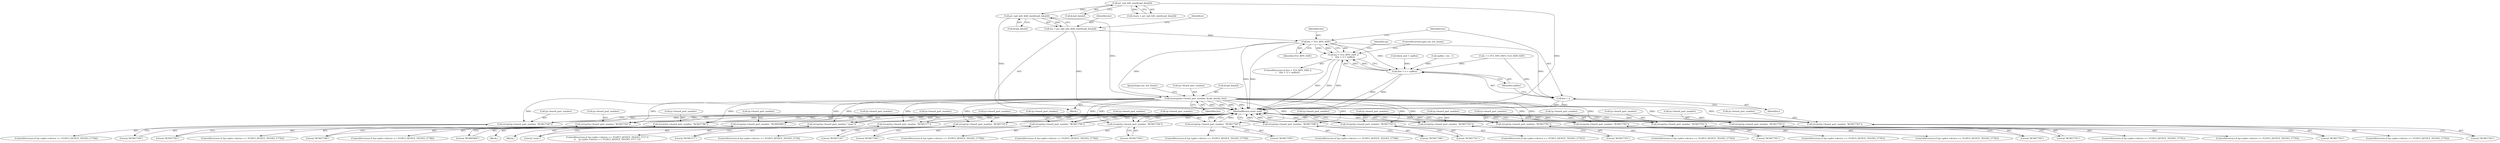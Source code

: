 digraph "0_linux_715230a44310a8cf66fbfb5a46f9a62a9b2de424@array" {
"1000263" [label="(Call,pci_vpd_info_field_size(&vpd_data[i]))"];
"1000139" [label="(Call,pci_vpd_lrdt_size(&vpd_data[i]))"];
"1000261" [label="(Call,len = pci_vpd_info_field_size(&vpd_data[i]))"];
"1000273" [label="(Call,len > TG3_BPN_SIZE)"];
"1000272" [label="(Call,len > TG3_BPN_SIZE ||\n\t    (len + i) > vpdlen)"];
"1000276" [label="(Call,(len + i) > vpdlen)"];
"1000277" [label="(Call,len + i)"];
"1000282" [label="(Call,memcpy(tp->board_part_number, &vpd_data[i], len))"];
"1000324" [label="(Call,strcpy(tp->board_part_number, \"BCM5717\"))"];
"1000338" [label="(Call,strcpy(tp->board_part_number, \"BCM5718\"))"];
"1000360" [label="(Call,strcpy(tp->board_part_number, \"BCM57780\"))"];
"1000374" [label="(Call,strcpy(tp->board_part_number, \"BCM57760\"))"];
"1000388" [label="(Call,strcpy(tp->board_part_number, \"BCM57790\"))"];
"1000402" [label="(Call,strcpy(tp->board_part_number, \"BCM57788\"))"];
"1000424" [label="(Call,strcpy(tp->board_part_number, \"BCM57761\"))"];
"1000438" [label="(Call,strcpy(tp->board_part_number, \"BCM57765\"))"];
"1000452" [label="(Call,strcpy(tp->board_part_number, \"BCM57781\"))"];
"1000466" [label="(Call,strcpy(tp->board_part_number, \"BCM57785\"))"];
"1000480" [label="(Call,strcpy(tp->board_part_number, \"BCM57791\"))"];
"1000494" [label="(Call,strcpy(tp->board_part_number, \"BCM57795\"))"];
"1000516" [label="(Call,strcpy(tp->board_part_number, \"BCM57762\"))"];
"1000530" [label="(Call,strcpy(tp->board_part_number, \"BCM57766\"))"];
"1000544" [label="(Call,strcpy(tp->board_part_number, \"BCM57782\"))"];
"1000558" [label="(Call,strcpy(tp->board_part_number, \"BCM57786\"))"];
"1000572" [label="(Call,strcpy(tp->board_part_number, \"BCM95906\"))"];
"1000580" [label="(Call,strcpy(tp->board_part_number, \"none\"))"];
"1000272" [label="(Call,len > TG3_BPN_SIZE ||\n\t    (len + i) > vpdlen)"];
"1000484" [label="(Literal,\"BCM57791\")"];
"1000481" [label="(Call,tp->board_part_number)"];
"1000576" [label="(Literal,\"BCM95906\")"];
"1000559" [label="(Call,tp->board_part_number)"];
"1000571" [label="(Block,)"];
"1000438" [label="(Call,strcpy(tp->board_part_number, \"BCM57765\"))"];
"1000263" [label="(Call,pci_vpd_info_field_size(&vpd_data[i]))"];
"1000262" [label="(Identifier,len)"];
"1000380" [label="(ControlStructure,if (tp->pdev->device == TG3PCI_DEVICE_TIGON3_57790))"];
"1000545" [label="(Call,tp->board_part_number)"];
"1000290" [label="(Identifier,len)"];
"1000424" [label="(Call,strcpy(tp->board_part_number, \"BCM57761\"))"];
"1000522" [label="(ControlStructure,if (tp->pdev->device == TG3PCI_DEVICE_TIGON3_57766))"];
"1000374" [label="(Call,strcpy(tp->board_part_number, \"BCM57760\"))"];
"1000277" [label="(Call,len + i)"];
"1000428" [label="(Literal,\"BCM57761\")"];
"1000495" [label="(Call,tp->board_part_number)"];
"1000442" [label="(Literal,\"BCM57765\")"];
"1000364" [label="(Literal,\"BCM57780\")"];
"1000558" [label="(Call,strcpy(tp->board_part_number, \"BCM57786\"))"];
"1000456" [label="(Literal,\"BCM57781\")"];
"1000308" [label="(ControlStructure,if (tp->pdev->device == TG3PCI_DEVICE_TIGON3_5717 ||\n\t\t    tp->pdev->device == TG3PCI_DEVICE_TIGON3_5717_C))"];
"1000284" [label="(Identifier,tp)"];
"1000268" [label="(Call,i += PCI_VPD_INFO_FLD_HDR_SIZE)"];
"1000291" [label="(JumpTarget,out_not_found:)"];
"1000330" [label="(ControlStructure,if (tp->pdev->device == TG3PCI_DEVICE_TIGON3_5718))"];
"1000140" [label="(Call,&vpd_data[i])"];
"1000261" [label="(Call,len = pci_vpd_info_field_size(&vpd_data[i]))"];
"1000155" [label="(Call,block_end > vpdlen)"];
"1000394" [label="(ControlStructure,if (tp->pdev->device == TG3PCI_DEVICE_TIGON3_57788))"];
"1000578" [label="(Block,)"];
"1000406" [label="(Literal,\"BCM57788\")"];
"1000403" [label="(Call,tp->board_part_number)"];
"1000279" [label="(Identifier,i)"];
"1000282" [label="(Call,memcpy(tp->board_part_number, &vpd_data[i], len))"];
"1000531" [label="(Call,tp->board_part_number)"];
"1000361" [label="(Call,tp->board_part_number)"];
"1000264" [label="(Call,&vpd_data[i])"];
"1000585" [label="(MethodReturn,static void)"];
"1000452" [label="(Call,strcpy(tp->board_part_number, \"BCM57781\"))"];
"1000548" [label="(Literal,\"BCM57782\")"];
"1000425" [label="(Call,tp->board_part_number)"];
"1000352" [label="(ControlStructure,if (tp->pdev->device == TG3PCI_DEVICE_TIGON3_57780))"];
"1000584" [label="(Literal,\"none\")"];
"1000402" [label="(Call,strcpy(tp->board_part_number, \"BCM57788\"))"];
"1000366" [label="(ControlStructure,if (tp->pdev->device == TG3PCI_DEVICE_TIGON3_57760))"];
"1000389" [label="(Call,tp->board_part_number)"];
"1000278" [label="(Identifier,len)"];
"1000416" [label="(ControlStructure,if (tp->pdev->device == TG3PCI_DEVICE_TIGON3_57761))"];
"1000581" [label="(Call,tp->board_part_number)"];
"1000137" [label="(Call,rosize = pci_vpd_lrdt_size(&vpd_data[i]))"];
"1000572" [label="(Call,strcpy(tp->board_part_number, \"BCM95906\"))"];
"1000467" [label="(Call,tp->board_part_number)"];
"1000324" [label="(Call,strcpy(tp->board_part_number, \"BCM5717\"))"];
"1000544" [label="(Call,strcpy(tp->board_part_number, \"BCM57782\"))"];
"1000562" [label="(Literal,\"BCM57786\")"];
"1000444" [label="(ControlStructure,if (tp->pdev->device == TG3PCI_DEVICE_TIGON3_57781))"];
"1000276" [label="(Call,(len + i) > vpdlen)"];
"1000325" [label="(Call,tp->board_part_number)"];
"1000271" [label="(ControlStructure,if (len > TG3_BPN_SIZE ||\n\t    (len + i) > vpdlen))"];
"1000342" [label="(Literal,\"BCM5718\")"];
"1000375" [label="(Call,tp->board_part_number)"];
"1000243" [label="(Call,vpdlen - len - 1)"];
"1000494" [label="(Call,strcpy(tp->board_part_number, \"BCM57795\"))"];
"1000273" [label="(Call,len > TG3_BPN_SIZE)"];
"1000338" [label="(Call,strcpy(tp->board_part_number, \"BCM5718\"))"];
"1000275" [label="(Identifier,TG3_BPN_SIZE)"];
"1000472" [label="(ControlStructure,if (tp->pdev->device == TG3PCI_DEVICE_TIGON3_57791))"];
"1000573" [label="(Call,tp->board_part_number)"];
"1000439" [label="(Call,tp->board_part_number)"];
"1000516" [label="(Call,strcpy(tp->board_part_number, \"BCM57762\"))"];
"1000360" [label="(Call,strcpy(tp->board_part_number, \"BCM57780\"))"];
"1000280" [label="(Identifier,vpdlen)"];
"1000480" [label="(Call,strcpy(tp->board_part_number, \"BCM57791\"))"];
"1000453" [label="(Call,tp->board_part_number)"];
"1000508" [label="(ControlStructure,if (tp->pdev->device == TG3PCI_DEVICE_TIGON3_57762))"];
"1000458" [label="(ControlStructure,if (tp->pdev->device == TG3PCI_DEVICE_TIGON3_57785))"];
"1000534" [label="(Literal,\"BCM57766\")"];
"1000430" [label="(ControlStructure,if (tp->pdev->device == TG3PCI_DEVICE_TIGON3_57765))"];
"1000536" [label="(ControlStructure,if (tp->pdev->device == TG3PCI_DEVICE_TIGON3_57782))"];
"1000466" [label="(Call,strcpy(tp->board_part_number, \"BCM57785\"))"];
"1000139" [label="(Call,pci_vpd_lrdt_size(&vpd_data[i]))"];
"1000486" [label="(ControlStructure,if (tp->pdev->device == TG3PCI_DEVICE_TIGON3_57795))"];
"1000530" [label="(Call,strcpy(tp->board_part_number, \"BCM57766\"))"];
"1000283" [label="(Call,tp->board_part_number)"];
"1000517" [label="(Call,tp->board_part_number)"];
"1000269" [label="(Identifier,i)"];
"1000274" [label="(Identifier,len)"];
"1000378" [label="(Literal,\"BCM57760\")"];
"1000498" [label="(Literal,\"BCM57795\")"];
"1000281" [label="(ControlStructure,goto out_not_found;)"];
"1000392" [label="(Literal,\"BCM57790\")"];
"1000339" [label="(Call,tp->board_part_number)"];
"1000520" [label="(Literal,\"BCM57762\")"];
"1000102" [label="(Block,)"];
"1000286" [label="(Call,&vpd_data[i])"];
"1000328" [label="(Literal,\"BCM5717\")"];
"1000388" [label="(Call,strcpy(tp->board_part_number, \"BCM57790\"))"];
"1000550" [label="(ControlStructure,if (tp->pdev->device == TG3PCI_DEVICE_TIGON3_57786))"];
"1000470" [label="(Literal,\"BCM57785\")"];
"1000580" [label="(Call,strcpy(tp->board_part_number, \"none\"))"];
"1000263" -> "1000261"  [label="AST: "];
"1000263" -> "1000264"  [label="CFG: "];
"1000264" -> "1000263"  [label="AST: "];
"1000261" -> "1000263"  [label="CFG: "];
"1000263" -> "1000585"  [label="DDG: "];
"1000263" -> "1000261"  [label="DDG: "];
"1000139" -> "1000263"  [label="DDG: "];
"1000263" -> "1000282"  [label="DDG: "];
"1000139" -> "1000137"  [label="AST: "];
"1000139" -> "1000140"  [label="CFG: "];
"1000140" -> "1000139"  [label="AST: "];
"1000137" -> "1000139"  [label="CFG: "];
"1000139" -> "1000585"  [label="DDG: "];
"1000139" -> "1000137"  [label="DDG: "];
"1000261" -> "1000102"  [label="AST: "];
"1000262" -> "1000261"  [label="AST: "];
"1000269" -> "1000261"  [label="CFG: "];
"1000261" -> "1000585"  [label="DDG: "];
"1000261" -> "1000273"  [label="DDG: "];
"1000273" -> "1000272"  [label="AST: "];
"1000273" -> "1000275"  [label="CFG: "];
"1000274" -> "1000273"  [label="AST: "];
"1000275" -> "1000273"  [label="AST: "];
"1000278" -> "1000273"  [label="CFG: "];
"1000272" -> "1000273"  [label="CFG: "];
"1000273" -> "1000585"  [label="DDG: "];
"1000273" -> "1000585"  [label="DDG: "];
"1000273" -> "1000272"  [label="DDG: "];
"1000273" -> "1000272"  [label="DDG: "];
"1000273" -> "1000276"  [label="DDG: "];
"1000273" -> "1000277"  [label="DDG: "];
"1000273" -> "1000282"  [label="DDG: "];
"1000272" -> "1000271"  [label="AST: "];
"1000272" -> "1000276"  [label="CFG: "];
"1000276" -> "1000272"  [label="AST: "];
"1000281" -> "1000272"  [label="CFG: "];
"1000284" -> "1000272"  [label="CFG: "];
"1000272" -> "1000585"  [label="DDG: "];
"1000272" -> "1000585"  [label="DDG: "];
"1000272" -> "1000585"  [label="DDG: "];
"1000276" -> "1000272"  [label="DDG: "];
"1000276" -> "1000272"  [label="DDG: "];
"1000276" -> "1000280"  [label="CFG: "];
"1000277" -> "1000276"  [label="AST: "];
"1000280" -> "1000276"  [label="AST: "];
"1000276" -> "1000585"  [label="DDG: "];
"1000276" -> "1000585"  [label="DDG: "];
"1000268" -> "1000276"  [label="DDG: "];
"1000155" -> "1000276"  [label="DDG: "];
"1000243" -> "1000276"  [label="DDG: "];
"1000277" -> "1000279"  [label="CFG: "];
"1000278" -> "1000277"  [label="AST: "];
"1000279" -> "1000277"  [label="AST: "];
"1000280" -> "1000277"  [label="CFG: "];
"1000277" -> "1000585"  [label="DDG: "];
"1000277" -> "1000585"  [label="DDG: "];
"1000268" -> "1000277"  [label="DDG: "];
"1000282" -> "1000102"  [label="AST: "];
"1000282" -> "1000290"  [label="CFG: "];
"1000283" -> "1000282"  [label="AST: "];
"1000286" -> "1000282"  [label="AST: "];
"1000290" -> "1000282"  [label="AST: "];
"1000291" -> "1000282"  [label="CFG: "];
"1000282" -> "1000585"  [label="DDG: "];
"1000282" -> "1000585"  [label="DDG: "];
"1000282" -> "1000585"  [label="DDG: "];
"1000282" -> "1000585"  [label="DDG: "];
"1000282" -> "1000324"  [label="DDG: "];
"1000282" -> "1000338"  [label="DDG: "];
"1000282" -> "1000360"  [label="DDG: "];
"1000282" -> "1000374"  [label="DDG: "];
"1000282" -> "1000388"  [label="DDG: "];
"1000282" -> "1000402"  [label="DDG: "];
"1000282" -> "1000424"  [label="DDG: "];
"1000282" -> "1000438"  [label="DDG: "];
"1000282" -> "1000452"  [label="DDG: "];
"1000282" -> "1000466"  [label="DDG: "];
"1000282" -> "1000480"  [label="DDG: "];
"1000282" -> "1000494"  [label="DDG: "];
"1000282" -> "1000516"  [label="DDG: "];
"1000282" -> "1000530"  [label="DDG: "];
"1000282" -> "1000544"  [label="DDG: "];
"1000282" -> "1000558"  [label="DDG: "];
"1000282" -> "1000572"  [label="DDG: "];
"1000282" -> "1000580"  [label="DDG: "];
"1000324" -> "1000308"  [label="AST: "];
"1000324" -> "1000328"  [label="CFG: "];
"1000325" -> "1000324"  [label="AST: "];
"1000328" -> "1000324"  [label="AST: "];
"1000585" -> "1000324"  [label="CFG: "];
"1000324" -> "1000585"  [label="DDG: "];
"1000324" -> "1000585"  [label="DDG: "];
"1000338" -> "1000330"  [label="AST: "];
"1000338" -> "1000342"  [label="CFG: "];
"1000339" -> "1000338"  [label="AST: "];
"1000342" -> "1000338"  [label="AST: "];
"1000585" -> "1000338"  [label="CFG: "];
"1000338" -> "1000585"  [label="DDG: "];
"1000338" -> "1000585"  [label="DDG: "];
"1000360" -> "1000352"  [label="AST: "];
"1000360" -> "1000364"  [label="CFG: "];
"1000361" -> "1000360"  [label="AST: "];
"1000364" -> "1000360"  [label="AST: "];
"1000585" -> "1000360"  [label="CFG: "];
"1000360" -> "1000585"  [label="DDG: "];
"1000360" -> "1000585"  [label="DDG: "];
"1000374" -> "1000366"  [label="AST: "];
"1000374" -> "1000378"  [label="CFG: "];
"1000375" -> "1000374"  [label="AST: "];
"1000378" -> "1000374"  [label="AST: "];
"1000585" -> "1000374"  [label="CFG: "];
"1000374" -> "1000585"  [label="DDG: "];
"1000374" -> "1000585"  [label="DDG: "];
"1000388" -> "1000380"  [label="AST: "];
"1000388" -> "1000392"  [label="CFG: "];
"1000389" -> "1000388"  [label="AST: "];
"1000392" -> "1000388"  [label="AST: "];
"1000585" -> "1000388"  [label="CFG: "];
"1000388" -> "1000585"  [label="DDG: "];
"1000388" -> "1000585"  [label="DDG: "];
"1000402" -> "1000394"  [label="AST: "];
"1000402" -> "1000406"  [label="CFG: "];
"1000403" -> "1000402"  [label="AST: "];
"1000406" -> "1000402"  [label="AST: "];
"1000585" -> "1000402"  [label="CFG: "];
"1000402" -> "1000585"  [label="DDG: "];
"1000402" -> "1000585"  [label="DDG: "];
"1000424" -> "1000416"  [label="AST: "];
"1000424" -> "1000428"  [label="CFG: "];
"1000425" -> "1000424"  [label="AST: "];
"1000428" -> "1000424"  [label="AST: "];
"1000585" -> "1000424"  [label="CFG: "];
"1000424" -> "1000585"  [label="DDG: "];
"1000424" -> "1000585"  [label="DDG: "];
"1000438" -> "1000430"  [label="AST: "];
"1000438" -> "1000442"  [label="CFG: "];
"1000439" -> "1000438"  [label="AST: "];
"1000442" -> "1000438"  [label="AST: "];
"1000585" -> "1000438"  [label="CFG: "];
"1000438" -> "1000585"  [label="DDG: "];
"1000438" -> "1000585"  [label="DDG: "];
"1000452" -> "1000444"  [label="AST: "];
"1000452" -> "1000456"  [label="CFG: "];
"1000453" -> "1000452"  [label="AST: "];
"1000456" -> "1000452"  [label="AST: "];
"1000585" -> "1000452"  [label="CFG: "];
"1000452" -> "1000585"  [label="DDG: "];
"1000452" -> "1000585"  [label="DDG: "];
"1000466" -> "1000458"  [label="AST: "];
"1000466" -> "1000470"  [label="CFG: "];
"1000467" -> "1000466"  [label="AST: "];
"1000470" -> "1000466"  [label="AST: "];
"1000585" -> "1000466"  [label="CFG: "];
"1000466" -> "1000585"  [label="DDG: "];
"1000466" -> "1000585"  [label="DDG: "];
"1000480" -> "1000472"  [label="AST: "];
"1000480" -> "1000484"  [label="CFG: "];
"1000481" -> "1000480"  [label="AST: "];
"1000484" -> "1000480"  [label="AST: "];
"1000585" -> "1000480"  [label="CFG: "];
"1000480" -> "1000585"  [label="DDG: "];
"1000480" -> "1000585"  [label="DDG: "];
"1000494" -> "1000486"  [label="AST: "];
"1000494" -> "1000498"  [label="CFG: "];
"1000495" -> "1000494"  [label="AST: "];
"1000498" -> "1000494"  [label="AST: "];
"1000585" -> "1000494"  [label="CFG: "];
"1000494" -> "1000585"  [label="DDG: "];
"1000494" -> "1000585"  [label="DDG: "];
"1000516" -> "1000508"  [label="AST: "];
"1000516" -> "1000520"  [label="CFG: "];
"1000517" -> "1000516"  [label="AST: "];
"1000520" -> "1000516"  [label="AST: "];
"1000585" -> "1000516"  [label="CFG: "];
"1000516" -> "1000585"  [label="DDG: "];
"1000516" -> "1000585"  [label="DDG: "];
"1000530" -> "1000522"  [label="AST: "];
"1000530" -> "1000534"  [label="CFG: "];
"1000531" -> "1000530"  [label="AST: "];
"1000534" -> "1000530"  [label="AST: "];
"1000585" -> "1000530"  [label="CFG: "];
"1000530" -> "1000585"  [label="DDG: "];
"1000530" -> "1000585"  [label="DDG: "];
"1000544" -> "1000536"  [label="AST: "];
"1000544" -> "1000548"  [label="CFG: "];
"1000545" -> "1000544"  [label="AST: "];
"1000548" -> "1000544"  [label="AST: "];
"1000585" -> "1000544"  [label="CFG: "];
"1000544" -> "1000585"  [label="DDG: "];
"1000544" -> "1000585"  [label="DDG: "];
"1000558" -> "1000550"  [label="AST: "];
"1000558" -> "1000562"  [label="CFG: "];
"1000559" -> "1000558"  [label="AST: "];
"1000562" -> "1000558"  [label="AST: "];
"1000585" -> "1000558"  [label="CFG: "];
"1000558" -> "1000585"  [label="DDG: "];
"1000558" -> "1000585"  [label="DDG: "];
"1000572" -> "1000571"  [label="AST: "];
"1000572" -> "1000576"  [label="CFG: "];
"1000573" -> "1000572"  [label="AST: "];
"1000576" -> "1000572"  [label="AST: "];
"1000585" -> "1000572"  [label="CFG: "];
"1000572" -> "1000585"  [label="DDG: "];
"1000572" -> "1000585"  [label="DDG: "];
"1000580" -> "1000578"  [label="AST: "];
"1000580" -> "1000584"  [label="CFG: "];
"1000581" -> "1000580"  [label="AST: "];
"1000584" -> "1000580"  [label="AST: "];
"1000585" -> "1000580"  [label="CFG: "];
"1000580" -> "1000585"  [label="DDG: "];
"1000580" -> "1000585"  [label="DDG: "];
}
